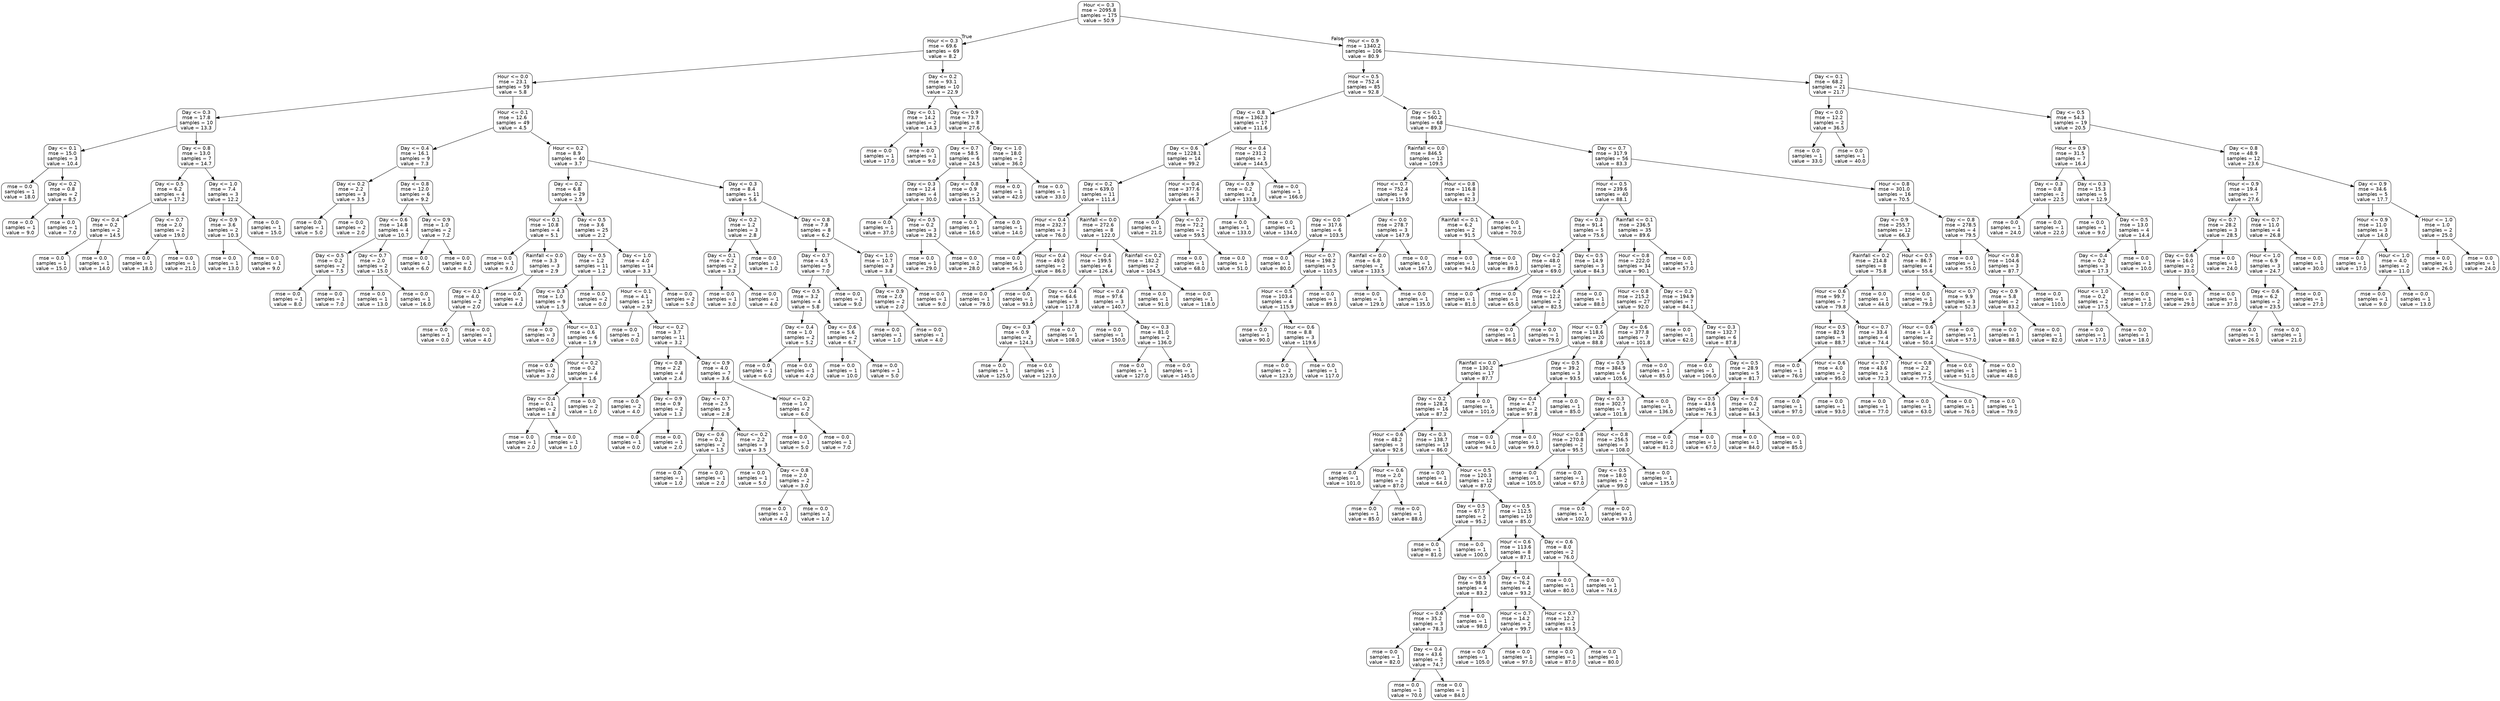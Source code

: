 digraph Tree {
node [shape=box, style="rounded", color="black", fontname=helvetica] ;
edge [fontname=helvetica] ;
0 [label="Hour <= 0.3\nmse = 2095.8\nsamples = 175\nvalue = 50.9"] ;
1 [label="Hour <= 0.3\nmse = 69.6\nsamples = 69\nvalue = 8.2"] ;
0 -> 1 [labeldistance=2.5, labelangle=45, headlabel="True"] ;
2 [label="Hour <= 0.0\nmse = 23.1\nsamples = 59\nvalue = 5.8"] ;
1 -> 2 ;
3 [label="Day <= 0.3\nmse = 17.8\nsamples = 10\nvalue = 13.3"] ;
2 -> 3 ;
4 [label="Day <= 0.1\nmse = 15.0\nsamples = 3\nvalue = 10.4"] ;
3 -> 4 ;
5 [label="mse = 0.0\nsamples = 1\nvalue = 18.0"] ;
4 -> 5 ;
6 [label="Day <= 0.2\nmse = 0.8\nsamples = 2\nvalue = 8.5"] ;
4 -> 6 ;
7 [label="mse = 0.0\nsamples = 1\nvalue = 9.0"] ;
6 -> 7 ;
8 [label="mse = 0.0\nsamples = 1\nvalue = 7.0"] ;
6 -> 8 ;
9 [label="Day <= 0.8\nmse = 13.0\nsamples = 7\nvalue = 14.7"] ;
3 -> 9 ;
10 [label="Day <= 0.5\nmse = 6.2\nsamples = 4\nvalue = 17.2"] ;
9 -> 10 ;
11 [label="Day <= 0.4\nmse = 0.2\nsamples = 2\nvalue = 14.5"] ;
10 -> 11 ;
12 [label="mse = 0.0\nsamples = 1\nvalue = 15.0"] ;
11 -> 12 ;
13 [label="mse = 0.0\nsamples = 1\nvalue = 14.0"] ;
11 -> 13 ;
14 [label="Day <= 0.7\nmse = 2.0\nsamples = 2\nvalue = 19.0"] ;
10 -> 14 ;
15 [label="mse = 0.0\nsamples = 1\nvalue = 18.0"] ;
14 -> 15 ;
16 [label="mse = 0.0\nsamples = 1\nvalue = 21.0"] ;
14 -> 16 ;
17 [label="Day <= 1.0\nmse = 7.4\nsamples = 3\nvalue = 12.2"] ;
9 -> 17 ;
18 [label="Day <= 0.9\nmse = 3.6\nsamples = 2\nvalue = 10.3"] ;
17 -> 18 ;
19 [label="mse = 0.0\nsamples = 1\nvalue = 13.0"] ;
18 -> 19 ;
20 [label="mse = 0.0\nsamples = 1\nvalue = 9.0"] ;
18 -> 20 ;
21 [label="mse = 0.0\nsamples = 1\nvalue = 15.0"] ;
17 -> 21 ;
22 [label="Hour <= 0.1\nmse = 12.6\nsamples = 49\nvalue = 4.5"] ;
2 -> 22 ;
23 [label="Day <= 0.4\nmse = 16.1\nsamples = 9\nvalue = 7.3"] ;
22 -> 23 ;
24 [label="Day <= 0.2\nmse = 2.2\nsamples = 3\nvalue = 3.5"] ;
23 -> 24 ;
25 [label="mse = 0.0\nsamples = 1\nvalue = 5.0"] ;
24 -> 25 ;
26 [label="mse = 0.0\nsamples = 2\nvalue = 2.0"] ;
24 -> 26 ;
27 [label="Day <= 0.8\nmse = 12.0\nsamples = 6\nvalue = 9.2"] ;
23 -> 27 ;
28 [label="Day <= 0.6\nmse = 14.8\nsamples = 4\nvalue = 10.7"] ;
27 -> 28 ;
29 [label="Day <= 0.5\nmse = 0.2\nsamples = 2\nvalue = 7.5"] ;
28 -> 29 ;
30 [label="mse = 0.0\nsamples = 1\nvalue = 8.0"] ;
29 -> 30 ;
31 [label="mse = 0.0\nsamples = 1\nvalue = 7.0"] ;
29 -> 31 ;
32 [label="Day <= 0.7\nmse = 2.0\nsamples = 2\nvalue = 15.0"] ;
28 -> 32 ;
33 [label="mse = 0.0\nsamples = 1\nvalue = 13.0"] ;
32 -> 33 ;
34 [label="mse = 0.0\nsamples = 1\nvalue = 16.0"] ;
32 -> 34 ;
35 [label="Day <= 0.9\nmse = 1.0\nsamples = 2\nvalue = 7.2"] ;
27 -> 35 ;
36 [label="mse = 0.0\nsamples = 1\nvalue = 6.0"] ;
35 -> 36 ;
37 [label="mse = 0.0\nsamples = 1\nvalue = 8.0"] ;
35 -> 37 ;
38 [label="Hour <= 0.2\nmse = 8.9\nsamples = 40\nvalue = 3.7"] ;
22 -> 38 ;
39 [label="Day <= 0.2\nmse = 6.8\nsamples = 29\nvalue = 2.9"] ;
38 -> 39 ;
40 [label="Hour <= 0.1\nmse = 10.8\nsamples = 4\nvalue = 5.1"] ;
39 -> 40 ;
41 [label="mse = 0.0\nsamples = 1\nvalue = 9.0"] ;
40 -> 41 ;
42 [label="Rainfall <= 0.0\nmse = 3.3\nsamples = 3\nvalue = 2.9"] ;
40 -> 42 ;
43 [label="Day <= 0.1\nmse = 4.0\nsamples = 2\nvalue = 2.0"] ;
42 -> 43 ;
44 [label="mse = 0.0\nsamples = 1\nvalue = 0.0"] ;
43 -> 44 ;
45 [label="mse = 0.0\nsamples = 1\nvalue = 4.0"] ;
43 -> 45 ;
46 [label="mse = 0.0\nsamples = 1\nvalue = 4.0"] ;
42 -> 46 ;
47 [label="Day <= 0.5\nmse = 3.6\nsamples = 25\nvalue = 2.2"] ;
39 -> 47 ;
48 [label="Day <= 0.5\nmse = 1.2\nsamples = 11\nvalue = 1.2"] ;
47 -> 48 ;
49 [label="Day <= 0.3\nmse = 1.0\nsamples = 9\nvalue = 1.5"] ;
48 -> 49 ;
50 [label="mse = 0.0\nsamples = 3\nvalue = 0.0"] ;
49 -> 50 ;
51 [label="Hour <= 0.1\nmse = 0.6\nsamples = 6\nvalue = 1.9"] ;
49 -> 51 ;
52 [label="mse = 0.0\nsamples = 2\nvalue = 3.0"] ;
51 -> 52 ;
53 [label="Hour <= 0.2\nmse = 0.2\nsamples = 4\nvalue = 1.6"] ;
51 -> 53 ;
54 [label="Day <= 0.4\nmse = 0.1\nsamples = 2\nvalue = 1.8"] ;
53 -> 54 ;
55 [label="mse = 0.0\nsamples = 1\nvalue = 2.0"] ;
54 -> 55 ;
56 [label="mse = 0.0\nsamples = 1\nvalue = 1.0"] ;
54 -> 56 ;
57 [label="mse = 0.0\nsamples = 2\nvalue = 1.0"] ;
53 -> 57 ;
58 [label="mse = 0.0\nsamples = 2\nvalue = 0.0"] ;
48 -> 58 ;
59 [label="Day <= 1.0\nmse = 4.0\nsamples = 14\nvalue = 3.3"] ;
47 -> 59 ;
60 [label="Hour <= 0.1\nmse = 4.1\nsamples = 12\nvalue = 2.9"] ;
59 -> 60 ;
61 [label="mse = 0.0\nsamples = 1\nvalue = 0.0"] ;
60 -> 61 ;
62 [label="Hour <= 0.2\nmse = 3.7\nsamples = 11\nvalue = 3.2"] ;
60 -> 62 ;
63 [label="Day <= 0.8\nmse = 2.2\nsamples = 4\nvalue = 2.4"] ;
62 -> 63 ;
64 [label="mse = 0.0\nsamples = 2\nvalue = 4.0"] ;
63 -> 64 ;
65 [label="Day <= 0.9\nmse = 0.9\nsamples = 2\nvalue = 1.3"] ;
63 -> 65 ;
66 [label="mse = 0.0\nsamples = 1\nvalue = 0.0"] ;
65 -> 66 ;
67 [label="mse = 0.0\nsamples = 1\nvalue = 2.0"] ;
65 -> 67 ;
68 [label="Day <= 0.9\nmse = 4.0\nsamples = 7\nvalue = 3.6"] ;
62 -> 68 ;
69 [label="Day <= 0.7\nmse = 2.5\nsamples = 5\nvalue = 2.8"] ;
68 -> 69 ;
70 [label="Day <= 0.6\nmse = 0.2\nsamples = 2\nvalue = 1.5"] ;
69 -> 70 ;
71 [label="mse = 0.0\nsamples = 1\nvalue = 1.0"] ;
70 -> 71 ;
72 [label="mse = 0.0\nsamples = 1\nvalue = 2.0"] ;
70 -> 72 ;
73 [label="Hour <= 0.2\nmse = 2.2\nsamples = 3\nvalue = 3.5"] ;
69 -> 73 ;
74 [label="mse = 0.0\nsamples = 1\nvalue = 5.0"] ;
73 -> 74 ;
75 [label="Day <= 0.8\nmse = 2.0\nsamples = 2\nvalue = 3.0"] ;
73 -> 75 ;
76 [label="mse = 0.0\nsamples = 1\nvalue = 4.0"] ;
75 -> 76 ;
77 [label="mse = 0.0\nsamples = 1\nvalue = 1.0"] ;
75 -> 77 ;
78 [label="Hour <= 0.2\nmse = 1.0\nsamples = 2\nvalue = 6.0"] ;
68 -> 78 ;
79 [label="mse = 0.0\nsamples = 1\nvalue = 5.0"] ;
78 -> 79 ;
80 [label="mse = 0.0\nsamples = 1\nvalue = 7.0"] ;
78 -> 80 ;
81 [label="mse = 0.0\nsamples = 2\nvalue = 5.0"] ;
59 -> 81 ;
82 [label="Day <= 0.3\nmse = 8.4\nsamples = 11\nvalue = 5.6"] ;
38 -> 82 ;
83 [label="Day <= 0.2\nmse = 1.2\nsamples = 3\nvalue = 2.8"] ;
82 -> 83 ;
84 [label="Day <= 0.1\nmse = 0.2\nsamples = 2\nvalue = 3.3"] ;
83 -> 84 ;
85 [label="mse = 0.0\nsamples = 1\nvalue = 3.0"] ;
84 -> 85 ;
86 [label="mse = 0.0\nsamples = 1\nvalue = 4.0"] ;
84 -> 86 ;
87 [label="mse = 0.0\nsamples = 1\nvalue = 1.0"] ;
83 -> 87 ;
88 [label="Day <= 0.8\nmse = 7.8\nsamples = 8\nvalue = 6.2"] ;
82 -> 88 ;
89 [label="Day <= 0.7\nmse = 4.5\nsamples = 5\nvalue = 7.0"] ;
88 -> 89 ;
90 [label="Day <= 0.5\nmse = 3.2\nsamples = 4\nvalue = 5.8"] ;
89 -> 90 ;
91 [label="Day <= 0.4\nmse = 1.0\nsamples = 2\nvalue = 5.2"] ;
90 -> 91 ;
92 [label="mse = 0.0\nsamples = 1\nvalue = 6.0"] ;
91 -> 92 ;
93 [label="mse = 0.0\nsamples = 1\nvalue = 4.0"] ;
91 -> 93 ;
94 [label="Day <= 0.6\nmse = 5.6\nsamples = 2\nvalue = 6.7"] ;
90 -> 94 ;
95 [label="mse = 0.0\nsamples = 1\nvalue = 10.0"] ;
94 -> 95 ;
96 [label="mse = 0.0\nsamples = 1\nvalue = 5.0"] ;
94 -> 96 ;
97 [label="mse = 0.0\nsamples = 1\nvalue = 9.0"] ;
89 -> 97 ;
98 [label="Day <= 1.0\nmse = 10.7\nsamples = 3\nvalue = 3.8"] ;
88 -> 98 ;
99 [label="Day <= 0.9\nmse = 2.0\nsamples = 2\nvalue = 2.0"] ;
98 -> 99 ;
100 [label="mse = 0.0\nsamples = 1\nvalue = 1.0"] ;
99 -> 100 ;
101 [label="mse = 0.0\nsamples = 1\nvalue = 4.0"] ;
99 -> 101 ;
102 [label="mse = 0.0\nsamples = 1\nvalue = 9.0"] ;
98 -> 102 ;
103 [label="Day <= 0.2\nmse = 93.1\nsamples = 10\nvalue = 22.9"] ;
1 -> 103 ;
104 [label="Day <= 0.1\nmse = 14.2\nsamples = 2\nvalue = 14.3"] ;
103 -> 104 ;
105 [label="mse = 0.0\nsamples = 1\nvalue = 17.0"] ;
104 -> 105 ;
106 [label="mse = 0.0\nsamples = 1\nvalue = 9.0"] ;
104 -> 106 ;
107 [label="Day <= 0.9\nmse = 73.7\nsamples = 8\nvalue = 27.6"] ;
103 -> 107 ;
108 [label="Day <= 0.7\nmse = 58.5\nsamples = 6\nvalue = 24.5"] ;
107 -> 108 ;
109 [label="Day <= 0.3\nmse = 12.4\nsamples = 4\nvalue = 30.0"] ;
108 -> 109 ;
110 [label="mse = 0.0\nsamples = 1\nvalue = 37.0"] ;
109 -> 110 ;
111 [label="Day <= 0.5\nmse = 0.2\nsamples = 3\nvalue = 28.2"] ;
109 -> 111 ;
112 [label="mse = 0.0\nsamples = 1\nvalue = 29.0"] ;
111 -> 112 ;
113 [label="mse = 0.0\nsamples = 2\nvalue = 28.0"] ;
111 -> 113 ;
114 [label="Day <= 0.8\nmse = 0.9\nsamples = 2\nvalue = 15.3"] ;
108 -> 114 ;
115 [label="mse = 0.0\nsamples = 1\nvalue = 16.0"] ;
114 -> 115 ;
116 [label="mse = 0.0\nsamples = 1\nvalue = 14.0"] ;
114 -> 116 ;
117 [label="Day <= 1.0\nmse = 18.0\nsamples = 2\nvalue = 36.0"] ;
107 -> 117 ;
118 [label="mse = 0.0\nsamples = 1\nvalue = 42.0"] ;
117 -> 118 ;
119 [label="mse = 0.0\nsamples = 1\nvalue = 33.0"] ;
117 -> 119 ;
120 [label="Hour <= 0.9\nmse = 1340.2\nsamples = 106\nvalue = 80.9"] ;
0 -> 120 [labeldistance=2.5, labelangle=-45, headlabel="False"] ;
121 [label="Hour <= 0.5\nmse = 752.4\nsamples = 85\nvalue = 92.8"] ;
120 -> 121 ;
122 [label="Day <= 0.8\nmse = 1362.3\nsamples = 17\nvalue = 111.6"] ;
121 -> 122 ;
123 [label="Day <= 0.6\nmse = 1228.1\nsamples = 14\nvalue = 99.2"] ;
122 -> 123 ;
124 [label="Day <= 0.2\nmse = 639.0\nsamples = 11\nvalue = 111.4"] ;
123 -> 124 ;
125 [label="Hour <= 0.4\nmse = 232.7\nsamples = 3\nvalue = 76.0"] ;
124 -> 125 ;
126 [label="mse = 0.0\nsamples = 1\nvalue = 56.0"] ;
125 -> 126 ;
127 [label="Hour <= 0.4\nmse = 49.0\nsamples = 2\nvalue = 86.0"] ;
125 -> 127 ;
128 [label="mse = 0.0\nsamples = 1\nvalue = 79.0"] ;
127 -> 128 ;
129 [label="mse = 0.0\nsamples = 1\nvalue = 93.0"] ;
127 -> 129 ;
130 [label="Rainfall <= 0.0\nmse = 272.6\nsamples = 8\nvalue = 122.0"] ;
124 -> 130 ;
131 [label="Hour <= 0.4\nmse = 199.5\nsamples = 6\nvalue = 126.4"] ;
130 -> 131 ;
132 [label="Day <= 0.4\nmse = 64.6\nsamples = 3\nvalue = 117.8"] ;
131 -> 132 ;
133 [label="Day <= 0.3\nmse = 0.9\nsamples = 2\nvalue = 124.3"] ;
132 -> 133 ;
134 [label="mse = 0.0\nsamples = 1\nvalue = 125.0"] ;
133 -> 134 ;
135 [label="mse = 0.0\nsamples = 1\nvalue = 123.0"] ;
133 -> 135 ;
136 [label="mse = 0.0\nsamples = 1\nvalue = 108.0"] ;
132 -> 136 ;
137 [label="Hour <= 0.4\nmse = 97.6\nsamples = 3\nvalue = 140.7"] ;
131 -> 137 ;
138 [label="mse = 0.0\nsamples = 1\nvalue = 150.0"] ;
137 -> 138 ;
139 [label="Day <= 0.3\nmse = 81.0\nsamples = 2\nvalue = 136.0"] ;
137 -> 139 ;
140 [label="mse = 0.0\nsamples = 1\nvalue = 127.0"] ;
139 -> 140 ;
141 [label="mse = 0.0\nsamples = 1\nvalue = 145.0"] ;
139 -> 141 ;
142 [label="Rainfall <= 0.2\nmse = 182.2\nsamples = 2\nvalue = 104.5"] ;
130 -> 142 ;
143 [label="mse = 0.0\nsamples = 1\nvalue = 91.0"] ;
142 -> 143 ;
144 [label="mse = 0.0\nsamples = 1\nvalue = 118.0"] ;
142 -> 144 ;
145 [label="Hour <= 0.4\nmse = 377.6\nsamples = 3\nvalue = 46.7"] ;
123 -> 145 ;
146 [label="mse = 0.0\nsamples = 1\nvalue = 21.0"] ;
145 -> 146 ;
147 [label="Day <= 0.7\nmse = 72.2\nsamples = 2\nvalue = 59.5"] ;
145 -> 147 ;
148 [label="mse = 0.0\nsamples = 1\nvalue = 68.0"] ;
147 -> 148 ;
149 [label="mse = 0.0\nsamples = 1\nvalue = 51.0"] ;
147 -> 149 ;
150 [label="Hour <= 0.4\nmse = 231.2\nsamples = 3\nvalue = 144.5"] ;
122 -> 150 ;
151 [label="Day <= 0.9\nmse = 0.2\nsamples = 2\nvalue = 133.8"] ;
150 -> 151 ;
152 [label="mse = 0.0\nsamples = 1\nvalue = 133.0"] ;
151 -> 152 ;
153 [label="mse = 0.0\nsamples = 1\nvalue = 134.0"] ;
151 -> 153 ;
154 [label="mse = 0.0\nsamples = 1\nvalue = 166.0"] ;
150 -> 154 ;
155 [label="Day <= 0.1\nmse = 560.2\nsamples = 68\nvalue = 89.3"] ;
121 -> 155 ;
156 [label="Rainfall <= 0.0\nmse = 846.5\nsamples = 12\nvalue = 109.5"] ;
155 -> 156 ;
157 [label="Hour <= 0.7\nmse = 752.4\nsamples = 9\nvalue = 119.0"] ;
156 -> 157 ;
158 [label="Day <= 0.0\nmse = 317.6\nsamples = 6\nvalue = 103.5"] ;
157 -> 158 ;
159 [label="mse = 0.0\nsamples = 1\nvalue = 80.0"] ;
158 -> 159 ;
160 [label="Hour <= 0.7\nmse = 198.2\nsamples = 5\nvalue = 110.5"] ;
158 -> 160 ;
161 [label="Hour <= 0.5\nmse = 103.4\nsamples = 4\nvalue = 115.9"] ;
160 -> 161 ;
162 [label="mse = 0.0\nsamples = 1\nvalue = 90.0"] ;
161 -> 162 ;
163 [label="Hour <= 0.6\nmse = 8.8\nsamples = 3\nvalue = 119.6"] ;
161 -> 163 ;
164 [label="mse = 0.0\nsamples = 2\nvalue = 123.0"] ;
163 -> 164 ;
165 [label="mse = 0.0\nsamples = 1\nvalue = 117.0"] ;
163 -> 165 ;
166 [label="mse = 0.0\nsamples = 1\nvalue = 89.0"] ;
160 -> 166 ;
167 [label="Day <= 0.0\nmse = 278.7\nsamples = 3\nvalue = 147.9"] ;
157 -> 167 ;
168 [label="Rainfall <= 0.0\nmse = 6.8\nsamples = 2\nvalue = 133.5"] ;
167 -> 168 ;
169 [label="mse = 0.0\nsamples = 1\nvalue = 129.0"] ;
168 -> 169 ;
170 [label="mse = 0.0\nsamples = 1\nvalue = 135.0"] ;
168 -> 170 ;
171 [label="mse = 0.0\nsamples = 1\nvalue = 167.0"] ;
167 -> 171 ;
172 [label="Hour <= 0.8\nmse = 116.8\nsamples = 3\nvalue = 82.3"] ;
156 -> 172 ;
173 [label="Rainfall <= 0.1\nmse = 6.2\nsamples = 2\nvalue = 91.5"] ;
172 -> 173 ;
174 [label="mse = 0.0\nsamples = 1\nvalue = 94.0"] ;
173 -> 174 ;
175 [label="mse = 0.0\nsamples = 1\nvalue = 89.0"] ;
173 -> 175 ;
176 [label="mse = 0.0\nsamples = 1\nvalue = 70.0"] ;
172 -> 176 ;
177 [label="Day <= 0.7\nmse = 317.9\nsamples = 56\nvalue = 83.3"] ;
155 -> 177 ;
178 [label="Hour <= 0.5\nmse = 239.6\nsamples = 40\nvalue = 88.1"] ;
177 -> 178 ;
179 [label="Day <= 0.3\nmse = 91.4\nsamples = 5\nvalue = 75.6"] ;
178 -> 179 ;
180 [label="Day <= 0.2\nmse = 48.0\nsamples = 2\nvalue = 69.0"] ;
179 -> 180 ;
181 [label="mse = 0.0\nsamples = 1\nvalue = 81.0"] ;
180 -> 181 ;
182 [label="mse = 0.0\nsamples = 1\nvalue = 65.0"] ;
180 -> 182 ;
183 [label="Day <= 0.5\nmse = 14.9\nsamples = 3\nvalue = 84.3"] ;
179 -> 183 ;
184 [label="Day <= 0.4\nmse = 12.2\nsamples = 2\nvalue = 82.5"] ;
183 -> 184 ;
185 [label="mse = 0.0\nsamples = 1\nvalue = 86.0"] ;
184 -> 185 ;
186 [label="mse = 0.0\nsamples = 1\nvalue = 79.0"] ;
184 -> 186 ;
187 [label="mse = 0.0\nsamples = 1\nvalue = 88.0"] ;
183 -> 187 ;
188 [label="Rainfall <= 0.1\nmse = 236.5\nsamples = 35\nvalue = 89.6"] ;
178 -> 188 ;
189 [label="Hour <= 0.8\nmse = 222.0\nsamples = 34\nvalue = 90.1"] ;
188 -> 189 ;
190 [label="Hour <= 0.8\nmse = 215.2\nsamples = 27\nvalue = 92.0"] ;
189 -> 190 ;
191 [label="Hour <= 0.7\nmse = 118.6\nsamples = 20\nvalue = 88.8"] ;
190 -> 191 ;
192 [label="Rainfall <= 0.0\nmse = 130.2\nsamples = 17\nvalue = 87.7"] ;
191 -> 192 ;
193 [label="Day <= 0.2\nmse = 128.2\nsamples = 16\nvalue = 87.2"] ;
192 -> 193 ;
194 [label="Hour <= 0.6\nmse = 48.2\nsamples = 3\nvalue = 92.6"] ;
193 -> 194 ;
195 [label="mse = 0.0\nsamples = 1\nvalue = 101.0"] ;
194 -> 195 ;
196 [label="Hour <= 0.6\nmse = 2.0\nsamples = 2\nvalue = 87.0"] ;
194 -> 196 ;
197 [label="mse = 0.0\nsamples = 1\nvalue = 85.0"] ;
196 -> 197 ;
198 [label="mse = 0.0\nsamples = 1\nvalue = 88.0"] ;
196 -> 198 ;
199 [label="Day <= 0.3\nmse = 138.7\nsamples = 13\nvalue = 86.0"] ;
193 -> 199 ;
200 [label="mse = 0.0\nsamples = 1\nvalue = 64.0"] ;
199 -> 200 ;
201 [label="Hour <= 0.5\nmse = 120.3\nsamples = 12\nvalue = 87.0"] ;
199 -> 201 ;
202 [label="Day <= 0.5\nmse = 67.7\nsamples = 2\nvalue = 95.2"] ;
201 -> 202 ;
203 [label="mse = 0.0\nsamples = 1\nvalue = 81.0"] ;
202 -> 203 ;
204 [label="mse = 0.0\nsamples = 1\nvalue = 100.0"] ;
202 -> 204 ;
205 [label="Day <= 0.5\nmse = 112.5\nsamples = 10\nvalue = 85.0"] ;
201 -> 205 ;
206 [label="Hour <= 0.6\nmse = 113.6\nsamples = 8\nvalue = 87.1"] ;
205 -> 206 ;
207 [label="Day <= 0.5\nmse = 98.9\nsamples = 4\nvalue = 83.2"] ;
206 -> 207 ;
208 [label="Hour <= 0.6\nmse = 35.2\nsamples = 3\nvalue = 78.3"] ;
207 -> 208 ;
209 [label="mse = 0.0\nsamples = 1\nvalue = 82.0"] ;
208 -> 209 ;
210 [label="Day <= 0.4\nmse = 43.6\nsamples = 2\nvalue = 74.7"] ;
208 -> 210 ;
211 [label="mse = 0.0\nsamples = 1\nvalue = 70.0"] ;
210 -> 211 ;
212 [label="mse = 0.0\nsamples = 1\nvalue = 84.0"] ;
210 -> 212 ;
213 [label="mse = 0.0\nsamples = 1\nvalue = 98.0"] ;
207 -> 213 ;
214 [label="Day <= 0.4\nmse = 76.2\nsamples = 4\nvalue = 93.2"] ;
206 -> 214 ;
215 [label="Hour <= 0.7\nmse = 14.2\nsamples = 2\nvalue = 99.7"] ;
214 -> 215 ;
216 [label="mse = 0.0\nsamples = 1\nvalue = 105.0"] ;
215 -> 216 ;
217 [label="mse = 0.0\nsamples = 1\nvalue = 97.0"] ;
215 -> 217 ;
218 [label="Hour <= 0.7\nmse = 12.2\nsamples = 2\nvalue = 83.5"] ;
214 -> 218 ;
219 [label="mse = 0.0\nsamples = 1\nvalue = 87.0"] ;
218 -> 219 ;
220 [label="mse = 0.0\nsamples = 1\nvalue = 80.0"] ;
218 -> 220 ;
221 [label="Day <= 0.6\nmse = 8.0\nsamples = 2\nvalue = 76.0"] ;
205 -> 221 ;
222 [label="mse = 0.0\nsamples = 1\nvalue = 80.0"] ;
221 -> 222 ;
223 [label="mse = 0.0\nsamples = 1\nvalue = 74.0"] ;
221 -> 223 ;
224 [label="mse = 0.0\nsamples = 1\nvalue = 101.0"] ;
192 -> 224 ;
225 [label="Day <= 0.5\nmse = 39.2\nsamples = 3\nvalue = 93.5"] ;
191 -> 225 ;
226 [label="Day <= 0.4\nmse = 4.7\nsamples = 2\nvalue = 97.8"] ;
225 -> 226 ;
227 [label="mse = 0.0\nsamples = 1\nvalue = 94.0"] ;
226 -> 227 ;
228 [label="mse = 0.0\nsamples = 1\nvalue = 99.0"] ;
226 -> 228 ;
229 [label="mse = 0.0\nsamples = 1\nvalue = 85.0"] ;
225 -> 229 ;
230 [label="Day <= 0.6\nmse = 377.8\nsamples = 7\nvalue = 101.8"] ;
190 -> 230 ;
231 [label="Day <= 0.5\nmse = 384.9\nsamples = 6\nvalue = 105.6"] ;
230 -> 231 ;
232 [label="Day <= 0.3\nmse = 302.7\nsamples = 5\nvalue = 101.8"] ;
231 -> 232 ;
233 [label="Hour <= 0.8\nmse = 270.8\nsamples = 2\nvalue = 95.5"] ;
232 -> 233 ;
234 [label="mse = 0.0\nsamples = 1\nvalue = 105.0"] ;
233 -> 234 ;
235 [label="mse = 0.0\nsamples = 1\nvalue = 67.0"] ;
233 -> 235 ;
236 [label="Hour <= 0.8\nmse = 256.5\nsamples = 3\nvalue = 108.0"] ;
232 -> 236 ;
237 [label="Day <= 0.5\nmse = 18.0\nsamples = 2\nvalue = 99.0"] ;
236 -> 237 ;
238 [label="mse = 0.0\nsamples = 1\nvalue = 102.0"] ;
237 -> 238 ;
239 [label="mse = 0.0\nsamples = 1\nvalue = 93.0"] ;
237 -> 239 ;
240 [label="mse = 0.0\nsamples = 1\nvalue = 135.0"] ;
236 -> 240 ;
241 [label="mse = 0.0\nsamples = 1\nvalue = 136.0"] ;
231 -> 241 ;
242 [label="mse = 0.0\nsamples = 1\nvalue = 85.0"] ;
230 -> 242 ;
243 [label="Day <= 0.2\nmse = 194.9\nsamples = 7\nvalue = 84.1"] ;
189 -> 243 ;
244 [label="mse = 0.0\nsamples = 1\nvalue = 62.0"] ;
243 -> 244 ;
245 [label="Day <= 0.3\nmse = 132.7\nsamples = 6\nvalue = 87.8"] ;
243 -> 245 ;
246 [label="mse = 0.0\nsamples = 1\nvalue = 106.0"] ;
245 -> 246 ;
247 [label="Day <= 0.5\nmse = 28.9\nsamples = 5\nvalue = 81.7"] ;
245 -> 247 ;
248 [label="Day <= 0.5\nmse = 43.6\nsamples = 3\nvalue = 76.3"] ;
247 -> 248 ;
249 [label="mse = 0.0\nsamples = 2\nvalue = 81.0"] ;
248 -> 249 ;
250 [label="mse = 0.0\nsamples = 1\nvalue = 67.0"] ;
248 -> 250 ;
251 [label="Day <= 0.6\nmse = 0.2\nsamples = 2\nvalue = 84.3"] ;
247 -> 251 ;
252 [label="mse = 0.0\nsamples = 1\nvalue = 84.0"] ;
251 -> 252 ;
253 [label="mse = 0.0\nsamples = 1\nvalue = 85.0"] ;
251 -> 253 ;
254 [label="mse = 0.0\nsamples = 1\nvalue = 57.0"] ;
188 -> 254 ;
255 [label="Hour <= 0.8\nmse = 301.0\nsamples = 16\nvalue = 70.5"] ;
177 -> 255 ;
256 [label="Day <= 0.9\nmse = 255.7\nsamples = 12\nvalue = 66.3"] ;
255 -> 256 ;
257 [label="Rainfall <= 0.2\nmse = 214.8\nsamples = 8\nvalue = 75.8"] ;
256 -> 257 ;
258 [label="Hour <= 0.6\nmse = 99.7\nsamples = 7\nvalue = 79.8"] ;
257 -> 258 ;
259 [label="Hour <= 0.5\nmse = 82.9\nsamples = 3\nvalue = 88.7"] ;
258 -> 259 ;
260 [label="mse = 0.0\nsamples = 1\nvalue = 76.0"] ;
259 -> 260 ;
261 [label="Hour <= 0.6\nmse = 4.0\nsamples = 2\nvalue = 95.0"] ;
259 -> 261 ;
262 [label="mse = 0.0\nsamples = 1\nvalue = 97.0"] ;
261 -> 262 ;
263 [label="mse = 0.0\nsamples = 1\nvalue = 93.0"] ;
261 -> 263 ;
264 [label="Hour <= 0.7\nmse = 33.4\nsamples = 4\nvalue = 74.4"] ;
258 -> 264 ;
265 [label="Hour <= 0.7\nmse = 43.6\nsamples = 2\nvalue = 72.3"] ;
264 -> 265 ;
266 [label="mse = 0.0\nsamples = 1\nvalue = 77.0"] ;
265 -> 266 ;
267 [label="mse = 0.0\nsamples = 1\nvalue = 63.0"] ;
265 -> 267 ;
268 [label="Hour <= 0.8\nmse = 2.2\nsamples = 2\nvalue = 77.5"] ;
264 -> 268 ;
269 [label="mse = 0.0\nsamples = 1\nvalue = 76.0"] ;
268 -> 269 ;
270 [label="mse = 0.0\nsamples = 1\nvalue = 79.0"] ;
268 -> 270 ;
271 [label="mse = 0.0\nsamples = 1\nvalue = 44.0"] ;
257 -> 271 ;
272 [label="Hour <= 0.5\nmse = 86.7\nsamples = 4\nvalue = 55.6"] ;
256 -> 272 ;
273 [label="mse = 0.0\nsamples = 1\nvalue = 79.0"] ;
272 -> 273 ;
274 [label="Hour <= 0.7\nmse = 9.9\nsamples = 3\nvalue = 52.3"] ;
272 -> 274 ;
275 [label="Hour <= 0.6\nmse = 1.4\nsamples = 2\nvalue = 50.4"] ;
274 -> 275 ;
276 [label="mse = 0.0\nsamples = 1\nvalue = 51.0"] ;
275 -> 276 ;
277 [label="mse = 0.0\nsamples = 1\nvalue = 48.0"] ;
275 -> 277 ;
278 [label="mse = 0.0\nsamples = 1\nvalue = 57.0"] ;
274 -> 278 ;
279 [label="Day <= 0.8\nmse = 278.5\nsamples = 4\nvalue = 79.5"] ;
255 -> 279 ;
280 [label="mse = 0.0\nsamples = 1\nvalue = 55.0"] ;
279 -> 280 ;
281 [label="Hour <= 0.8\nmse = 104.6\nsamples = 3\nvalue = 87.7"] ;
279 -> 281 ;
282 [label="Day <= 0.9\nmse = 5.8\nsamples = 2\nvalue = 83.2"] ;
281 -> 282 ;
283 [label="mse = 0.0\nsamples = 1\nvalue = 88.0"] ;
282 -> 283 ;
284 [label="mse = 0.0\nsamples = 1\nvalue = 82.0"] ;
282 -> 284 ;
285 [label="mse = 0.0\nsamples = 1\nvalue = 110.0"] ;
281 -> 285 ;
286 [label="Day <= 0.1\nmse = 68.2\nsamples = 21\nvalue = 21.7"] ;
120 -> 286 ;
287 [label="Day <= 0.0\nmse = 12.2\nsamples = 2\nvalue = 36.5"] ;
286 -> 287 ;
288 [label="mse = 0.0\nsamples = 1\nvalue = 33.0"] ;
287 -> 288 ;
289 [label="mse = 0.0\nsamples = 1\nvalue = 40.0"] ;
287 -> 289 ;
290 [label="Day <= 0.5\nmse = 54.3\nsamples = 19\nvalue = 20.5"] ;
286 -> 290 ;
291 [label="Hour <= 0.9\nmse = 31.5\nsamples = 7\nvalue = 16.4"] ;
290 -> 291 ;
292 [label="Day <= 0.3\nmse = 0.8\nsamples = 2\nvalue = 22.5"] ;
291 -> 292 ;
293 [label="mse = 0.0\nsamples = 1\nvalue = 24.0"] ;
292 -> 293 ;
294 [label="mse = 0.0\nsamples = 1\nvalue = 22.0"] ;
292 -> 294 ;
295 [label="Day <= 0.3\nmse = 15.3\nsamples = 5\nvalue = 12.9"] ;
291 -> 295 ;
296 [label="mse = 0.0\nsamples = 1\nvalue = 9.0"] ;
295 -> 296 ;
297 [label="Day <= 0.5\nmse = 13.0\nsamples = 4\nvalue = 14.4"] ;
295 -> 297 ;
298 [label="Day <= 0.4\nmse = 0.2\nsamples = 3\nvalue = 17.3"] ;
297 -> 298 ;
299 [label="Hour <= 1.0\nmse = 0.2\nsamples = 2\nvalue = 17.5"] ;
298 -> 299 ;
300 [label="mse = 0.0\nsamples = 1\nvalue = 17.0"] ;
299 -> 300 ;
301 [label="mse = 0.0\nsamples = 1\nvalue = 18.0"] ;
299 -> 301 ;
302 [label="mse = 0.0\nsamples = 1\nvalue = 17.0"] ;
298 -> 302 ;
303 [label="mse = 0.0\nsamples = 1\nvalue = 10.0"] ;
297 -> 303 ;
304 [label="Day <= 0.8\nmse = 48.9\nsamples = 12\nvalue = 23.6"] ;
290 -> 304 ;
305 [label="Hour <= 0.9\nmse = 19.4\nsamples = 7\nvalue = 27.6"] ;
304 -> 305 ;
306 [label="Day <= 0.7\nmse = 28.2\nsamples = 3\nvalue = 28.5"] ;
305 -> 306 ;
307 [label="Day <= 0.6\nmse = 16.0\nsamples = 2\nvalue = 33.0"] ;
306 -> 307 ;
308 [label="mse = 0.0\nsamples = 1\nvalue = 29.0"] ;
307 -> 308 ;
309 [label="mse = 0.0\nsamples = 1\nvalue = 37.0"] ;
307 -> 309 ;
310 [label="mse = 0.0\nsamples = 1\nvalue = 24.0"] ;
306 -> 310 ;
311 [label="Day <= 0.7\nmse = 11.0\nsamples = 4\nvalue = 26.8"] ;
305 -> 311 ;
312 [label="Hour <= 1.0\nmse = 6.9\nsamples = 3\nvalue = 24.7"] ;
311 -> 312 ;
313 [label="Day <= 0.6\nmse = 6.2\nsamples = 2\nvalue = 23.5"] ;
312 -> 313 ;
314 [label="mse = 0.0\nsamples = 1\nvalue = 26.0"] ;
313 -> 314 ;
315 [label="mse = 0.0\nsamples = 1\nvalue = 21.0"] ;
313 -> 315 ;
316 [label="mse = 0.0\nsamples = 1\nvalue = 27.0"] ;
312 -> 316 ;
317 [label="mse = 0.0\nsamples = 1\nvalue = 30.0"] ;
311 -> 317 ;
318 [label="Day <= 0.9\nmse = 34.6\nsamples = 5\nvalue = 17.7"] ;
304 -> 318 ;
319 [label="Hour <= 0.9\nmse = 11.0\nsamples = 3\nvalue = 14.0"] ;
318 -> 319 ;
320 [label="mse = 0.0\nsamples = 1\nvalue = 17.0"] ;
319 -> 320 ;
321 [label="Hour <= 1.0\nmse = 4.0\nsamples = 2\nvalue = 11.0"] ;
319 -> 321 ;
322 [label="mse = 0.0\nsamples = 1\nvalue = 9.0"] ;
321 -> 322 ;
323 [label="mse = 0.0\nsamples = 1\nvalue = 13.0"] ;
321 -> 323 ;
324 [label="Hour <= 1.0\nmse = 1.0\nsamples = 2\nvalue = 25.0"] ;
318 -> 324 ;
325 [label="mse = 0.0\nsamples = 1\nvalue = 26.0"] ;
324 -> 325 ;
326 [label="mse = 0.0\nsamples = 1\nvalue = 24.0"] ;
324 -> 326 ;
}